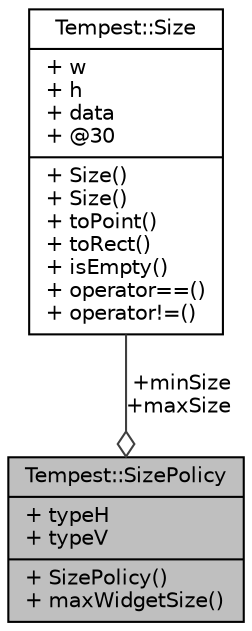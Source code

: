 digraph "Tempest::SizePolicy"
{
  edge [fontname="Helvetica",fontsize="10",labelfontname="Helvetica",labelfontsize="10"];
  node [fontname="Helvetica",fontsize="10",shape=record];
  Node1 [label="{Tempest::SizePolicy\n|+ typeH\l+ typeV\l|+ SizePolicy()\l+ maxWidgetSize()\l}",height=0.2,width=0.4,color="black", fillcolor="grey75", style="filled", fontcolor="black"];
  Node2 -> Node1 [color="grey25",fontsize="10",style="solid",label=" +minSize\n+maxSize" ,arrowhead="odiamond",fontname="Helvetica"];
  Node2 [label="{Tempest::Size\n|+ w\l+ h\l+ data\l+ @30\l|+ Size()\l+ Size()\l+ toPoint()\l+ toRect()\l+ isEmpty()\l+ operator==()\l+ operator!=()\l}",height=0.2,width=0.4,color="black", fillcolor="white", style="filled",URL="$struct_tempest_1_1_size.html"];
}
